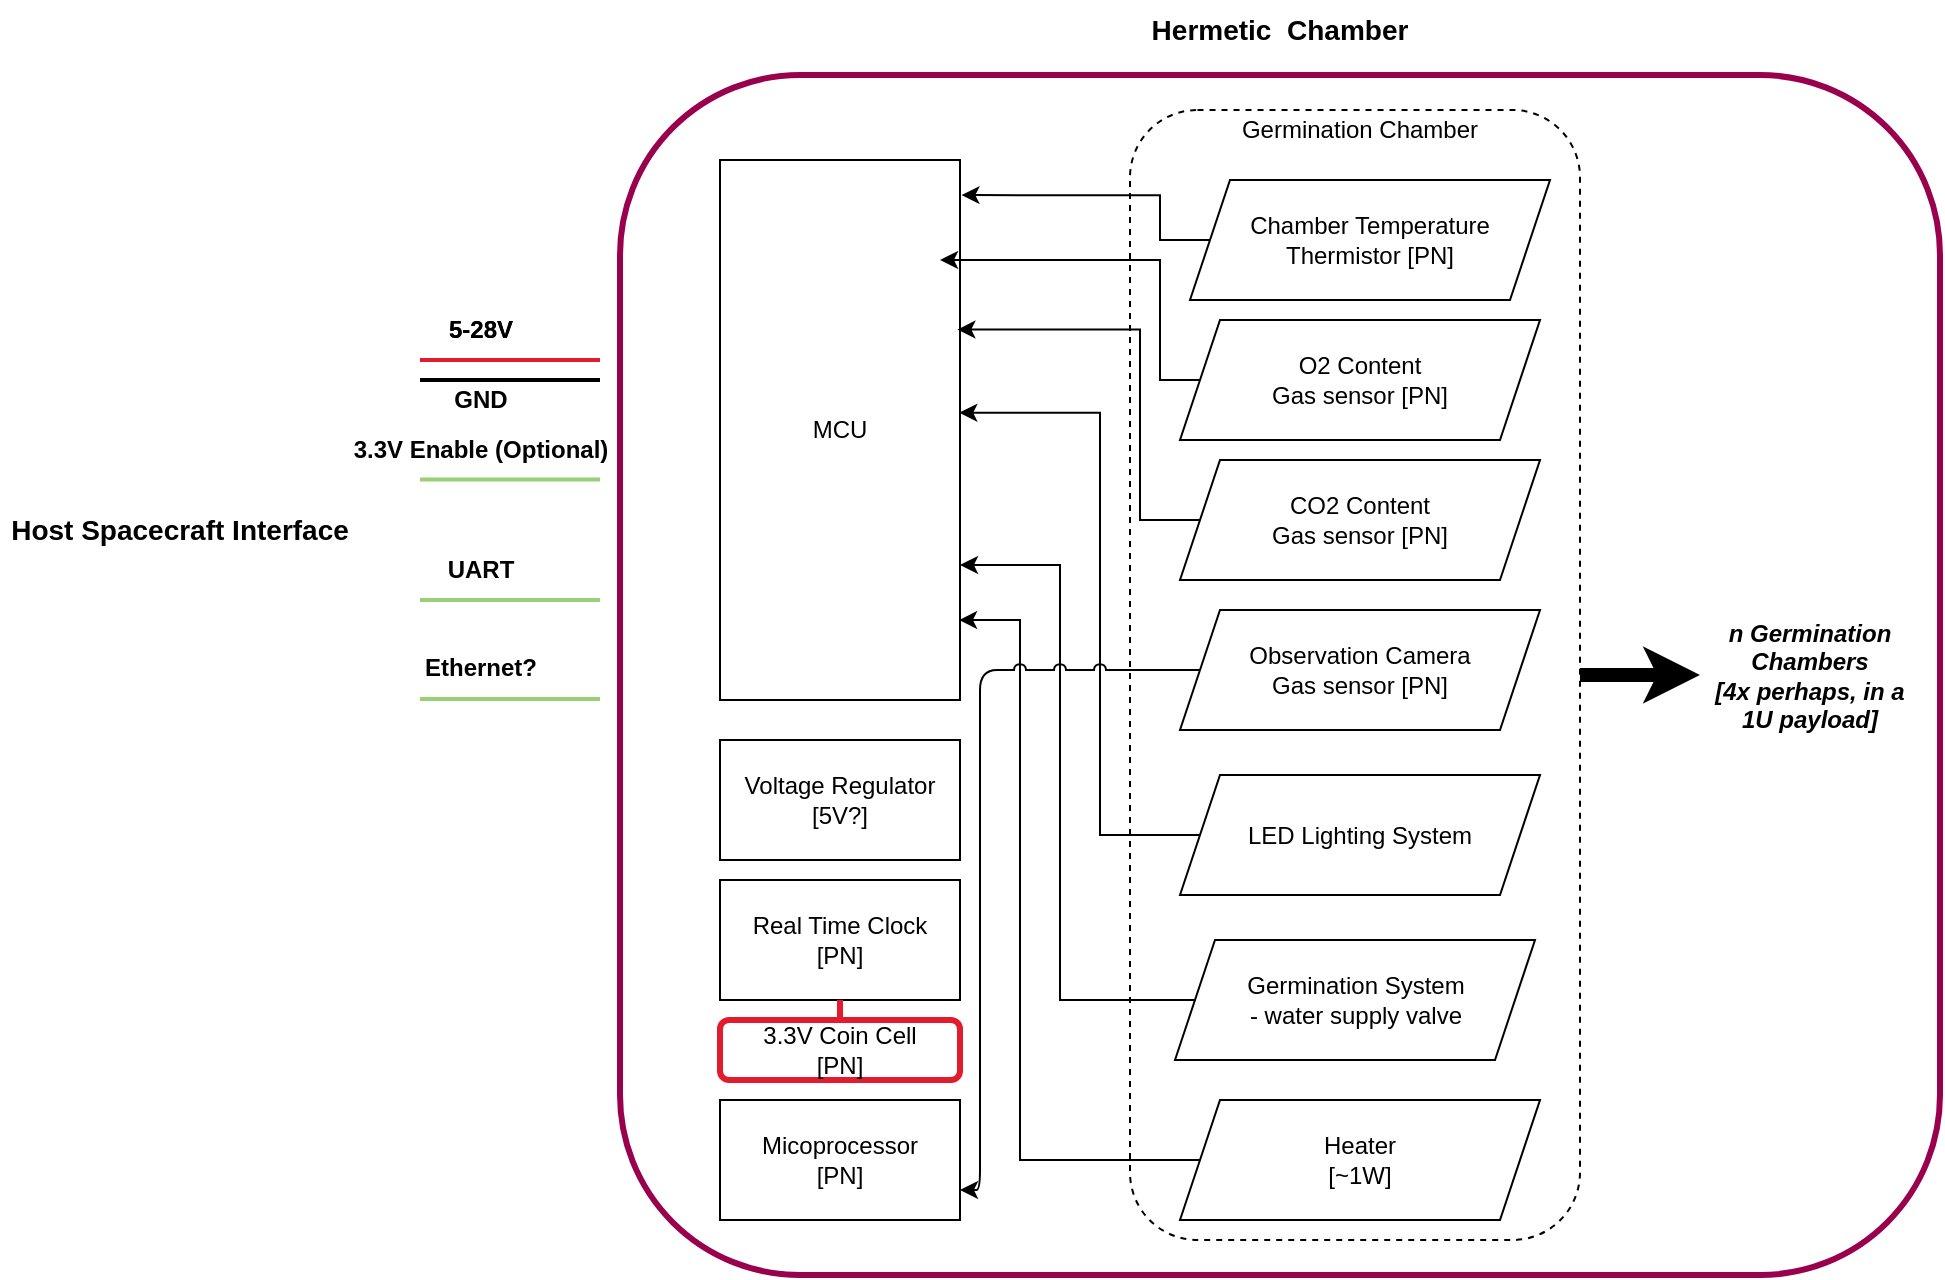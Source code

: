 <mxfile version="24.7.17">
  <diagram name="Page-1" id="-GqhQJdCoAuXpp2twMTw">
    <mxGraphModel dx="2334" dy="895" grid="1" gridSize="10" guides="1" tooltips="1" connect="1" arrows="1" fold="1" page="1" pageScale="1" pageWidth="850" pageHeight="1100" math="0" shadow="0">
      <root>
        <mxCell id="0" />
        <mxCell id="1" parent="0" />
        <mxCell id="jKYQfX3B9M3EQDvaG-kZ-27" value="" style="rounded=1;whiteSpace=wrap;html=1;fillColor=none;strokeColor=#99004D;strokeWidth=3;movable=1;resizable=1;rotatable=1;deletable=1;editable=1;locked=0;connectable=1;" vertex="1" parent="1">
          <mxGeometry x="110" y="177.5" width="660" height="600" as="geometry" />
        </mxCell>
        <mxCell id="jKYQfX3B9M3EQDvaG-kZ-64" style="edgeStyle=orthogonalEdgeStyle;rounded=0;orthogonalLoop=1;jettySize=auto;html=1;exitX=1;exitY=0.5;exitDx=0;exitDy=0;entryX=0;entryY=0.5;entryDx=0;entryDy=0;strokeWidth=7;" edge="1" parent="1" source="jKYQfX3B9M3EQDvaG-kZ-26" target="jKYQfX3B9M3EQDvaG-kZ-34">
          <mxGeometry relative="1" as="geometry" />
        </mxCell>
        <mxCell id="jKYQfX3B9M3EQDvaG-kZ-26" value="" style="rounded=1;whiteSpace=wrap;html=1;fillColor=none;dashed=1;" vertex="1" parent="1">
          <mxGeometry x="365" y="195" width="225" height="565" as="geometry" />
        </mxCell>
        <mxCell id="jKYQfX3B9M3EQDvaG-kZ-1" value="MCU" style="rounded=0;whiteSpace=wrap;html=1;" vertex="1" parent="1">
          <mxGeometry x="160" y="220" width="120" height="270" as="geometry" />
        </mxCell>
        <mxCell id="jKYQfX3B9M3EQDvaG-kZ-2" value="Chamber Temperature&lt;div&gt;Thermistor [PN]&lt;/div&gt;" style="shape=parallelogram;perimeter=parallelogramPerimeter;whiteSpace=wrap;html=1;fixedSize=1;" vertex="1" parent="1">
          <mxGeometry x="395" y="230" width="180" height="60" as="geometry" />
        </mxCell>
        <mxCell id="jKYQfX3B9M3EQDvaG-kZ-3" value="&lt;div&gt;O2 Content&lt;/div&gt;&lt;div&gt;Gas sensor [PN]&lt;/div&gt;" style="shape=parallelogram;perimeter=parallelogramPerimeter;whiteSpace=wrap;html=1;fixedSize=1;" vertex="1" parent="1">
          <mxGeometry x="390" y="300" width="180" height="60" as="geometry" />
        </mxCell>
        <mxCell id="jKYQfX3B9M3EQDvaG-kZ-4" value="&lt;div&gt;CO2 Content&lt;/div&gt;&lt;div&gt;Gas sensor [PN]&lt;/div&gt;" style="shape=parallelogram;perimeter=parallelogramPerimeter;whiteSpace=wrap;html=1;fixedSize=1;" vertex="1" parent="1">
          <mxGeometry x="390" y="370" width="180" height="60" as="geometry" />
        </mxCell>
        <mxCell id="jKYQfX3B9M3EQDvaG-kZ-6" value="Micoprocessor&lt;div&gt;[PN]&lt;/div&gt;" style="rounded=0;whiteSpace=wrap;html=1;" vertex="1" parent="1">
          <mxGeometry x="160" y="690" width="120" height="60" as="geometry" />
        </mxCell>
        <mxCell id="jKYQfX3B9M3EQDvaG-kZ-7" value="Real Time Clock&lt;div&gt;[PN]&lt;/div&gt;" style="rounded=0;whiteSpace=wrap;html=1;" vertex="1" parent="1">
          <mxGeometry x="160" y="580" width="120" height="60" as="geometry" />
        </mxCell>
        <mxCell id="jKYQfX3B9M3EQDvaG-kZ-10" value="" style="endArrow=none;html=1;rounded=0;strokeColor=#E31B2F;strokeWidth=2;jumpStyle=arc;jumpSize=6;" edge="1" parent="1">
          <mxGeometry width="50" height="50" relative="1" as="geometry">
            <mxPoint x="10" y="320" as="sourcePoint" />
            <mxPoint x="100" y="320" as="targetPoint" />
          </mxGeometry>
        </mxCell>
        <mxCell id="jKYQfX3B9M3EQDvaG-kZ-12" value="&lt;b&gt;5-28V&lt;/b&gt;" style="text;html=1;align=center;verticalAlign=middle;resizable=0;points=[];autosize=1;strokeColor=none;fillColor=none;" vertex="1" parent="1">
          <mxGeometry x="10" y="290" width="60" height="30" as="geometry" />
        </mxCell>
        <mxCell id="jKYQfX3B9M3EQDvaG-kZ-15" value="" style="endArrow=none;html=1;rounded=0;strokeColor=#97D077;strokeWidth=2;jumpStyle=arc;jumpSize=6;" edge="1" parent="1">
          <mxGeometry width="50" height="50" relative="1" as="geometry">
            <mxPoint x="10" y="379.75" as="sourcePoint" />
            <mxPoint x="100" y="379.75" as="targetPoint" />
          </mxGeometry>
        </mxCell>
        <mxCell id="jKYQfX3B9M3EQDvaG-kZ-16" value="&lt;b&gt;3.3V Enable (Optional)&lt;/b&gt;" style="text;html=1;align=center;verticalAlign=middle;resizable=0;points=[];autosize=1;strokeColor=none;fillColor=none;strokeWidth=0;" vertex="1" parent="1">
          <mxGeometry x="-35" y="349.75" width="150" height="30" as="geometry" />
        </mxCell>
        <mxCell id="jKYQfX3B9M3EQDvaG-kZ-17" value="" style="endArrow=none;html=1;rounded=0;strokeColor=#97D077;strokeWidth=2;jumpStyle=arc;jumpSize=6;" edge="1" parent="1">
          <mxGeometry width="50" height="50" relative="1" as="geometry">
            <mxPoint x="10" y="440" as="sourcePoint" />
            <mxPoint x="100" y="440" as="targetPoint" />
          </mxGeometry>
        </mxCell>
        <mxCell id="jKYQfX3B9M3EQDvaG-kZ-18" value="&lt;b&gt;UART&lt;/b&gt;" style="text;html=1;align=center;verticalAlign=middle;resizable=0;points=[];autosize=1;strokeColor=none;fillColor=none;" vertex="1" parent="1">
          <mxGeometry x="10" y="410" width="60" height="30" as="geometry" />
        </mxCell>
        <mxCell id="jKYQfX3B9M3EQDvaG-kZ-21" value="&lt;b&gt;5-28V&lt;/b&gt;" style="text;html=1;align=center;verticalAlign=middle;resizable=0;points=[];autosize=1;strokeColor=none;fillColor=none;" vertex="1" parent="1">
          <mxGeometry x="10" y="290" width="60" height="30" as="geometry" />
        </mxCell>
        <mxCell id="jKYQfX3B9M3EQDvaG-kZ-22" value="" style="endArrow=none;html=1;rounded=0;strokeColor=#000000;strokeWidth=2;jumpStyle=arc;jumpSize=6;" edge="1" parent="1">
          <mxGeometry width="50" height="50" relative="1" as="geometry">
            <mxPoint x="10" y="330" as="sourcePoint" />
            <mxPoint x="100" y="330" as="targetPoint" />
          </mxGeometry>
        </mxCell>
        <mxCell id="jKYQfX3B9M3EQDvaG-kZ-23" value="&lt;b&gt;GND&lt;/b&gt;" style="text;html=1;align=center;verticalAlign=middle;resizable=0;points=[];autosize=1;strokeColor=none;fillColor=none;" vertex="1" parent="1">
          <mxGeometry x="15" y="325" width="50" height="30" as="geometry" />
        </mxCell>
        <mxCell id="jKYQfX3B9M3EQDvaG-kZ-24" value="&lt;b&gt;Ethernet?&lt;/b&gt;" style="text;html=1;align=center;verticalAlign=middle;resizable=0;points=[];autosize=1;strokeColor=none;fillColor=none;" vertex="1" parent="1">
          <mxGeometry y="459.44" width="80" height="30" as="geometry" />
        </mxCell>
        <mxCell id="jKYQfX3B9M3EQDvaG-kZ-25" value="" style="endArrow=none;html=1;rounded=0;strokeColor=#97D077;strokeWidth=2;jumpStyle=arc;jumpSize=6;" edge="1" parent="1">
          <mxGeometry width="50" height="50" relative="1" as="geometry">
            <mxPoint x="10" y="489.44" as="sourcePoint" />
            <mxPoint x="100" y="489.44" as="targetPoint" />
          </mxGeometry>
        </mxCell>
        <mxCell id="jKYQfX3B9M3EQDvaG-kZ-28" value="&lt;font style=&quot;font-size: 14px;&quot;&gt;&lt;b&gt;Hermetic&amp;nbsp; Chamber&lt;/b&gt;&lt;/font&gt;" style="text;html=1;align=center;verticalAlign=middle;whiteSpace=wrap;rounded=0;" vertex="1" parent="1">
          <mxGeometry x="350" y="140" width="180" height="30" as="geometry" />
        </mxCell>
        <mxCell id="jKYQfX3B9M3EQDvaG-kZ-29" value="&lt;font style=&quot;font-size: 14px;&quot;&gt;&lt;b&gt;Host Spacecraft Interface&lt;/b&gt;&lt;/font&gt;" style="text;html=1;align=center;verticalAlign=middle;whiteSpace=wrap;rounded=0;" vertex="1" parent="1">
          <mxGeometry x="-200" y="390" width="180" height="30" as="geometry" />
        </mxCell>
        <mxCell id="jKYQfX3B9M3EQDvaG-kZ-34" value="&lt;i&gt;&lt;b&gt;n Germination Chambers&lt;/b&gt;&lt;/i&gt;&lt;div&gt;&lt;i&gt;&lt;b&gt;[4x perhaps, in a 1U payload]&lt;/b&gt;&lt;/i&gt;&lt;/div&gt;" style="text;html=1;align=center;verticalAlign=middle;whiteSpace=wrap;rounded=0;" vertex="1" parent="1">
          <mxGeometry x="650" y="452.5" width="110" height="50" as="geometry" />
        </mxCell>
        <mxCell id="jKYQfX3B9M3EQDvaG-kZ-36" value="&lt;font style=&quot;font-size: 12px;&quot;&gt;Germination Chamber&lt;/font&gt;" style="text;html=1;align=center;verticalAlign=middle;whiteSpace=wrap;rounded=0;" vertex="1" parent="1">
          <mxGeometry x="390" y="190" width="180" height="30" as="geometry" />
        </mxCell>
        <mxCell id="jKYQfX3B9M3EQDvaG-kZ-38" value="&lt;div&gt;Observation Camera&lt;/div&gt;&lt;div&gt;Gas sensor [PN]&lt;/div&gt;" style="shape=parallelogram;perimeter=parallelogramPerimeter;whiteSpace=wrap;html=1;fixedSize=1;" vertex="1" parent="1">
          <mxGeometry x="390" y="445" width="180" height="60" as="geometry" />
        </mxCell>
        <mxCell id="jKYQfX3B9M3EQDvaG-kZ-57" style="edgeStyle=orthogonalEdgeStyle;rounded=0;orthogonalLoop=1;jettySize=auto;html=1;exitX=0;exitY=0.5;exitDx=0;exitDy=0;entryX=1;entryY=0.75;entryDx=0;entryDy=0;jumpStyle=arc;jumpSize=6;" edge="1" parent="1" source="jKYQfX3B9M3EQDvaG-kZ-39" target="jKYQfX3B9M3EQDvaG-kZ-1">
          <mxGeometry relative="1" as="geometry">
            <Array as="points">
              <mxPoint x="330" y="640" />
              <mxPoint x="330" y="423" />
            </Array>
          </mxGeometry>
        </mxCell>
        <mxCell id="jKYQfX3B9M3EQDvaG-kZ-39" value="&lt;div&gt;Germination System&lt;/div&gt;&lt;div&gt;- water supply valve&lt;/div&gt;" style="shape=parallelogram;perimeter=parallelogramPerimeter;whiteSpace=wrap;html=1;fixedSize=1;" vertex="1" parent="1">
          <mxGeometry x="387.5" y="610" width="180" height="60" as="geometry" />
        </mxCell>
        <mxCell id="jKYQfX3B9M3EQDvaG-kZ-41" value="&lt;div&gt;LED Lighting System&lt;/div&gt;" style="shape=parallelogram;perimeter=parallelogramPerimeter;whiteSpace=wrap;html=1;fixedSize=1;" vertex="1" parent="1">
          <mxGeometry x="390" y="527.5" width="180" height="60" as="geometry" />
        </mxCell>
        <mxCell id="jKYQfX3B9M3EQDvaG-kZ-45" value="&lt;div&gt;Heater&lt;/div&gt;&lt;div&gt;[~1W]&lt;/div&gt;" style="shape=parallelogram;perimeter=parallelogramPerimeter;whiteSpace=wrap;html=1;fixedSize=1;" vertex="1" parent="1">
          <mxGeometry x="390" y="690" width="180" height="60" as="geometry" />
        </mxCell>
        <mxCell id="jKYQfX3B9M3EQDvaG-kZ-47" value="Voltage Regulator&lt;div&gt;[5V?]&lt;/div&gt;" style="rounded=0;whiteSpace=wrap;html=1;" vertex="1" parent="1">
          <mxGeometry x="160" y="510" width="120" height="60" as="geometry" />
        </mxCell>
        <mxCell id="jKYQfX3B9M3EQDvaG-kZ-52" style="edgeStyle=orthogonalEdgeStyle;rounded=0;orthogonalLoop=1;jettySize=auto;html=1;exitX=0;exitY=0.5;exitDx=0;exitDy=0;entryX=1.006;entryY=0.065;entryDx=0;entryDy=0;entryPerimeter=0;jumpStyle=arc;jumpSize=6;" edge="1" parent="1" source="jKYQfX3B9M3EQDvaG-kZ-2" target="jKYQfX3B9M3EQDvaG-kZ-1">
          <mxGeometry relative="1" as="geometry">
            <Array as="points">
              <mxPoint x="380" y="260" />
              <mxPoint x="380" y="238" />
            </Array>
          </mxGeometry>
        </mxCell>
        <mxCell id="jKYQfX3B9M3EQDvaG-kZ-53" style="edgeStyle=orthogonalEdgeStyle;rounded=0;orthogonalLoop=1;jettySize=auto;html=1;exitX=0;exitY=0.5;exitDx=0;exitDy=0;entryX=0.917;entryY=0.185;entryDx=0;entryDy=0;entryPerimeter=0;jumpStyle=arc;jumpSize=6;" edge="1" parent="1" source="jKYQfX3B9M3EQDvaG-kZ-3" target="jKYQfX3B9M3EQDvaG-kZ-1">
          <mxGeometry relative="1" as="geometry">
            <Array as="points">
              <mxPoint x="380" y="330" />
              <mxPoint x="380" y="270" />
            </Array>
          </mxGeometry>
        </mxCell>
        <mxCell id="jKYQfX3B9M3EQDvaG-kZ-54" style="edgeStyle=orthogonalEdgeStyle;rounded=0;orthogonalLoop=1;jettySize=auto;html=1;exitX=0;exitY=0.5;exitDx=0;exitDy=0;entryX=0.989;entryY=0.314;entryDx=0;entryDy=0;entryPerimeter=0;jumpStyle=arc;jumpSize=6;" edge="1" parent="1" source="jKYQfX3B9M3EQDvaG-kZ-4" target="jKYQfX3B9M3EQDvaG-kZ-1">
          <mxGeometry relative="1" as="geometry">
            <Array as="points">
              <mxPoint x="370" y="400" />
              <mxPoint x="370" y="305" />
            </Array>
          </mxGeometry>
        </mxCell>
        <mxCell id="jKYQfX3B9M3EQDvaG-kZ-56" style="edgeStyle=orthogonalEdgeStyle;rounded=0;orthogonalLoop=1;jettySize=auto;html=1;exitX=0;exitY=0.5;exitDx=0;exitDy=0;entryX=0.997;entryY=0.468;entryDx=0;entryDy=0;entryPerimeter=0;jumpStyle=arc;jumpSize=6;" edge="1" parent="1" source="jKYQfX3B9M3EQDvaG-kZ-41" target="jKYQfX3B9M3EQDvaG-kZ-1">
          <mxGeometry relative="1" as="geometry">
            <Array as="points">
              <mxPoint x="350" y="557" />
              <mxPoint x="350" y="346" />
            </Array>
          </mxGeometry>
        </mxCell>
        <mxCell id="jKYQfX3B9M3EQDvaG-kZ-58" style="edgeStyle=orthogonalEdgeStyle;rounded=0;orthogonalLoop=1;jettySize=auto;html=1;exitX=0;exitY=0.5;exitDx=0;exitDy=0;entryX=0.996;entryY=0.852;entryDx=0;entryDy=0;entryPerimeter=0;jumpStyle=arc;jumpSize=6;" edge="1" parent="1" source="jKYQfX3B9M3EQDvaG-kZ-45" target="jKYQfX3B9M3EQDvaG-kZ-1">
          <mxGeometry relative="1" as="geometry">
            <Array as="points">
              <mxPoint x="310" y="720" />
              <mxPoint x="310" y="450" />
            </Array>
          </mxGeometry>
        </mxCell>
        <mxCell id="jKYQfX3B9M3EQDvaG-kZ-60" style="edgeStyle=orthogonalEdgeStyle;rounded=0;orthogonalLoop=1;jettySize=auto;html=1;exitX=0.5;exitY=0;exitDx=0;exitDy=0;entryX=0.5;entryY=1;entryDx=0;entryDy=0;endArrow=none;endFill=0;strokeColor=#E31B2F;strokeWidth=3;jumpStyle=arc;jumpSize=6;" edge="1" parent="1" source="jKYQfX3B9M3EQDvaG-kZ-59" target="jKYQfX3B9M3EQDvaG-kZ-7">
          <mxGeometry relative="1" as="geometry" />
        </mxCell>
        <mxCell id="jKYQfX3B9M3EQDvaG-kZ-59" value="3.3V Coin Cell&lt;div&gt;[PN]&lt;/div&gt;" style="rounded=1;whiteSpace=wrap;html=1;fillColor=none;strokeColor=#E31B2F;strokeWidth=3;" vertex="1" parent="1">
          <mxGeometry x="160" y="650" width="120" height="30" as="geometry" />
        </mxCell>
        <mxCell id="jKYQfX3B9M3EQDvaG-kZ-61" style="edgeStyle=orthogonalEdgeStyle;rounded=1;orthogonalLoop=1;jettySize=auto;html=1;exitX=0;exitY=0.5;exitDx=0;exitDy=0;entryX=1;entryY=0.75;entryDx=0;entryDy=0;jumpStyle=arc;jumpSize=6;targetPerimeterSpacing=13;sourcePerimeterSpacing=10;curved=0;" edge="1" parent="1" source="jKYQfX3B9M3EQDvaG-kZ-38" target="jKYQfX3B9M3EQDvaG-kZ-6">
          <mxGeometry relative="1" as="geometry">
            <Array as="points">
              <mxPoint x="290" y="475" />
              <mxPoint x="290" y="735" />
            </Array>
          </mxGeometry>
        </mxCell>
      </root>
    </mxGraphModel>
  </diagram>
</mxfile>
